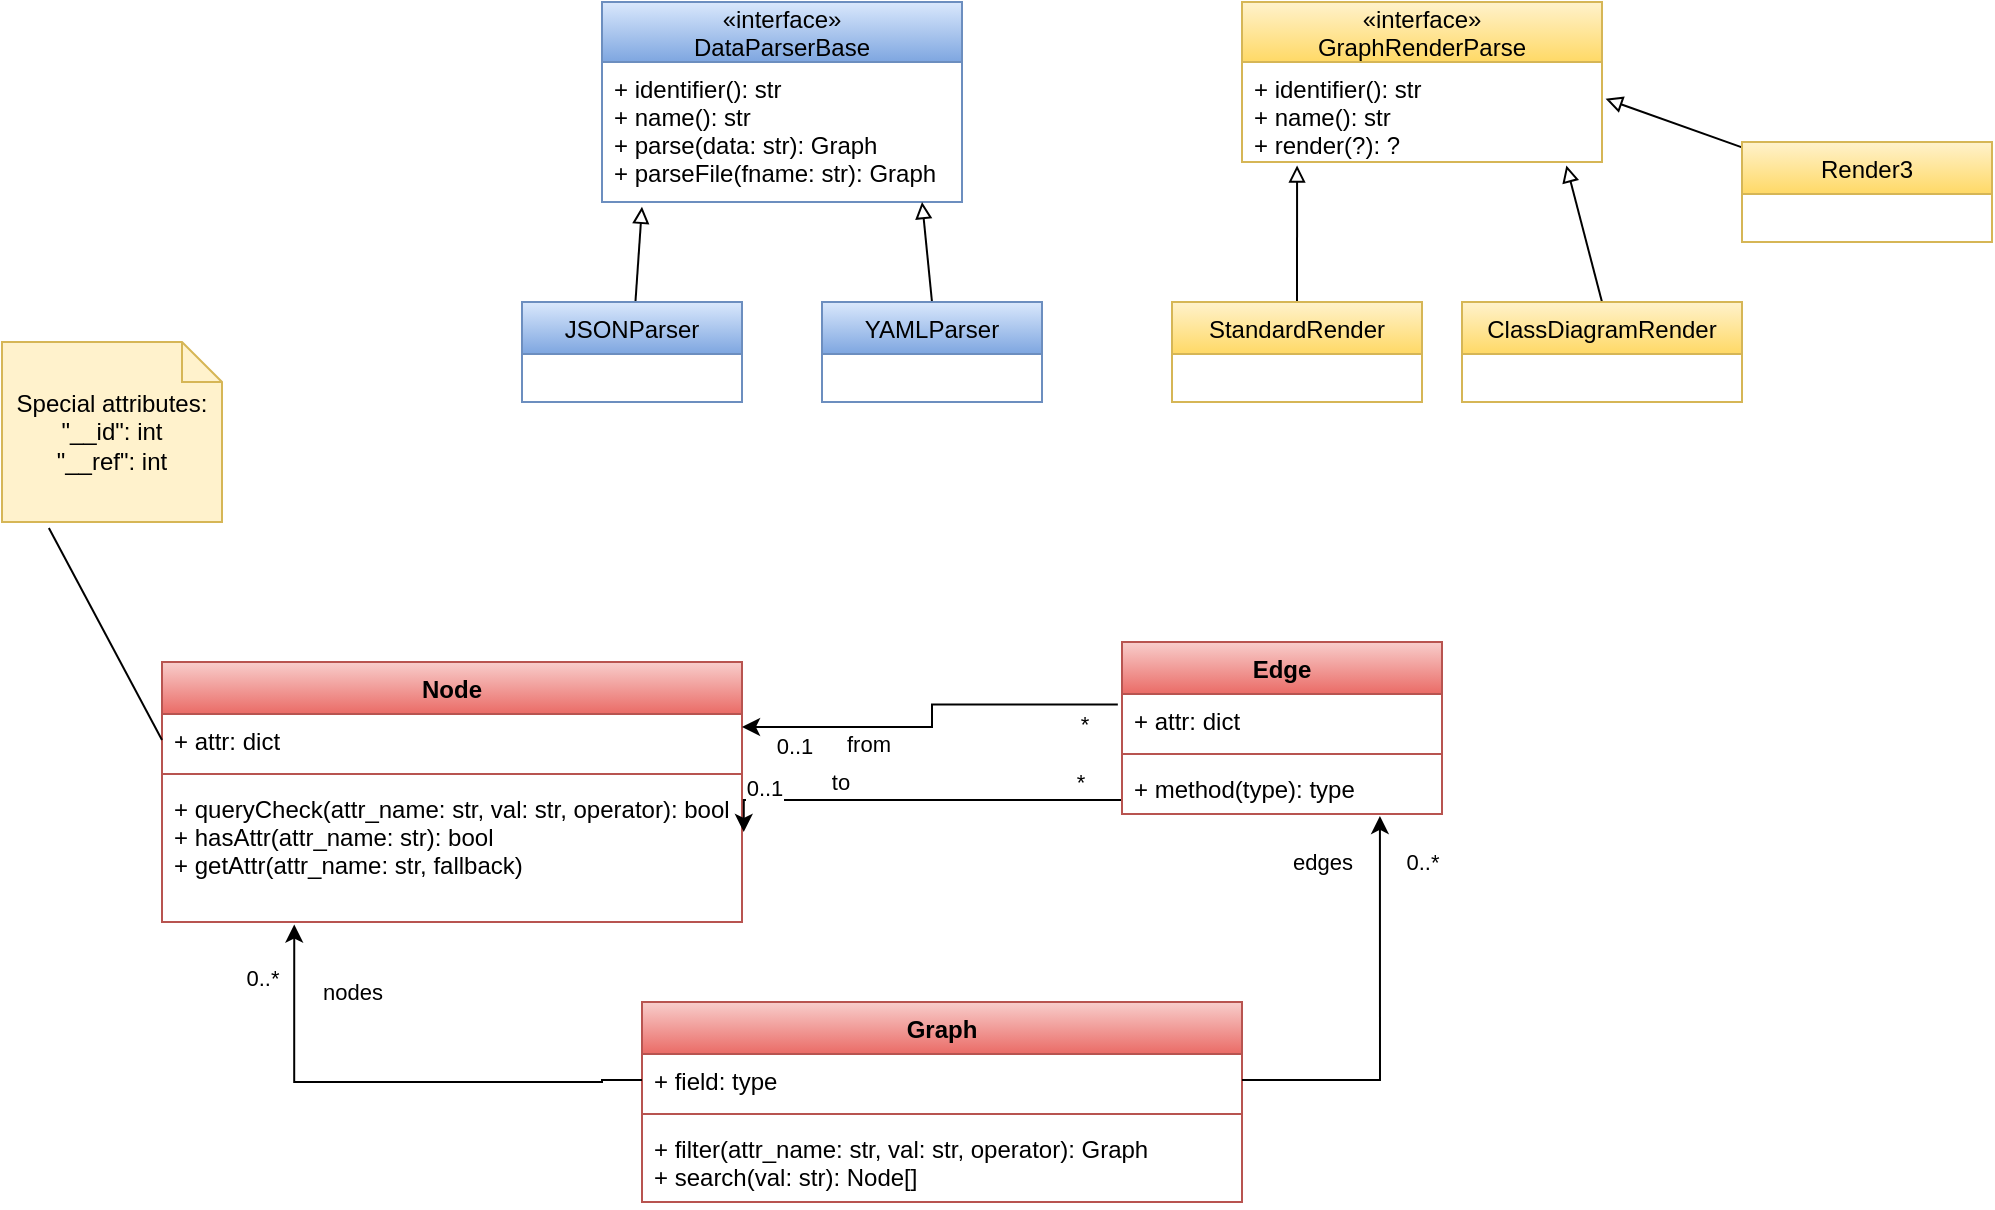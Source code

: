 <mxfile version="20.7.4" type="device"><diagram id="dN1nnGf1BwAC77GkPsfL" name="Page-1"><mxGraphModel dx="1195" dy="637" grid="1" gridSize="10" guides="1" tooltips="1" connect="1" arrows="1" fold="1" page="1" pageScale="1" pageWidth="850" pageHeight="1100" math="0" shadow="0"><root><mxCell id="0"/><mxCell id="1" parent="0"/><mxCell id="Fa0Dp9o5c_9qURV7kqs4-1" value="Node" style="swimlane;fontStyle=1;align=center;verticalAlign=top;childLayout=stackLayout;horizontal=1;startSize=26;horizontalStack=0;resizeParent=1;resizeParentMax=0;resizeLast=0;collapsible=1;marginBottom=0;fillColor=#f8cecc;strokeColor=#b85450;gradientColor=#ea6b66;" vertex="1" parent="1"><mxGeometry x="110" y="360" width="290" height="130" as="geometry"/></mxCell><mxCell id="Fa0Dp9o5c_9qURV7kqs4-2" value="+ attr: dict" style="text;strokeColor=none;fillColor=none;align=left;verticalAlign=top;spacingLeft=4;spacingRight=4;overflow=hidden;rotatable=0;points=[[0,0.5],[1,0.5]];portConstraint=eastwest;" vertex="1" parent="Fa0Dp9o5c_9qURV7kqs4-1"><mxGeometry y="26" width="290" height="26" as="geometry"/></mxCell><mxCell id="Fa0Dp9o5c_9qURV7kqs4-3" value="" style="line;strokeWidth=1;fillColor=none;align=left;verticalAlign=middle;spacingTop=-1;spacingLeft=3;spacingRight=3;rotatable=0;labelPosition=right;points=[];portConstraint=eastwest;strokeColor=inherit;" vertex="1" parent="Fa0Dp9o5c_9qURV7kqs4-1"><mxGeometry y="52" width="290" height="8" as="geometry"/></mxCell><mxCell id="Fa0Dp9o5c_9qURV7kqs4-4" value="+ queryCheck(attr_name: str, val: str, operator): bool&#10;+ hasAttr(attr_name: str): bool&#10;+ getAttr(attr_name: str, fallback)" style="text;strokeColor=none;fillColor=none;align=left;verticalAlign=top;spacingLeft=4;spacingRight=4;overflow=hidden;rotatable=0;points=[[0,0.5],[1,0.5]];portConstraint=eastwest;" vertex="1" parent="Fa0Dp9o5c_9qURV7kqs4-1"><mxGeometry y="60" width="290" height="70" as="geometry"/></mxCell><mxCell id="Fa0Dp9o5c_9qURV7kqs4-9" style="edgeStyle=orthogonalEdgeStyle;rounded=0;orthogonalLoop=1;jettySize=auto;html=1;exitX=-0.013;exitY=0.203;exitDx=0;exitDy=0;entryX=1;entryY=0.25;entryDx=0;entryDy=0;exitPerimeter=0;" edge="1" parent="1" source="Fa0Dp9o5c_9qURV7kqs4-6" target="Fa0Dp9o5c_9qURV7kqs4-1"><mxGeometry relative="1" as="geometry"><mxPoint x="380" y="350" as="targetPoint"/><Array as="points"/></mxGeometry></mxCell><mxCell id="Fa0Dp9o5c_9qURV7kqs4-13" value="0..1" style="edgeLabel;html=1;align=center;verticalAlign=middle;resizable=0;points=[];" vertex="1" connectable="0" parent="Fa0Dp9o5c_9qURV7kqs4-9"><mxGeometry x="0.904" relative="1" as="geometry"><mxPoint x="16" y="9" as="offset"/></mxGeometry></mxCell><mxCell id="Fa0Dp9o5c_9qURV7kqs4-15" value="*" style="edgeLabel;html=1;align=center;verticalAlign=middle;resizable=0;points=[];" vertex="1" connectable="0" parent="Fa0Dp9o5c_9qURV7kqs4-9"><mxGeometry x="-0.924" relative="1" as="geometry"><mxPoint x="-10" y="9" as="offset"/></mxGeometry></mxCell><mxCell id="Fa0Dp9o5c_9qURV7kqs4-43" value="from" style="edgeLabel;html=1;align=center;verticalAlign=middle;resizable=0;points=[];" vertex="1" connectable="0" parent="Fa0Dp9o5c_9qURV7kqs4-9"><mxGeometry x="0.614" y="1" relative="1" as="geometry"><mxPoint x="24" y="7" as="offset"/></mxGeometry></mxCell><mxCell id="Fa0Dp9o5c_9qURV7kqs4-11" style="edgeStyle=orthogonalEdgeStyle;rounded=0;orthogonalLoop=1;jettySize=auto;html=1;entryX=1.003;entryY=0.357;entryDx=0;entryDy=0;entryPerimeter=0;" edge="1" parent="1" source="Fa0Dp9o5c_9qURV7kqs4-5" target="Fa0Dp9o5c_9qURV7kqs4-4"><mxGeometry relative="1" as="geometry"><mxPoint x="360" y="500" as="targetPoint"/><Array as="points"><mxPoint x="530" y="429"/><mxPoint x="530" y="429"/></Array></mxGeometry></mxCell><mxCell id="Fa0Dp9o5c_9qURV7kqs4-14" value="0..1" style="edgeLabel;html=1;align=center;verticalAlign=middle;resizable=0;points=[];" vertex="1" connectable="0" parent="Fa0Dp9o5c_9qURV7kqs4-11"><mxGeometry x="0.864" y="-1" relative="1" as="geometry"><mxPoint x="11" y="-8" as="offset"/></mxGeometry></mxCell><mxCell id="Fa0Dp9o5c_9qURV7kqs4-17" value="*" style="edgeLabel;html=1;align=center;verticalAlign=middle;resizable=0;points=[];" vertex="1" connectable="0" parent="Fa0Dp9o5c_9qURV7kqs4-11"><mxGeometry x="-0.931" relative="1" as="geometry"><mxPoint x="-14" y="-9" as="offset"/></mxGeometry></mxCell><mxCell id="Fa0Dp9o5c_9qURV7kqs4-45" value="to" style="edgeLabel;html=1;align=center;verticalAlign=middle;resizable=0;points=[];" vertex="1" connectable="0" parent="Fa0Dp9o5c_9qURV7kqs4-11"><mxGeometry x="0.421" y="1" relative="1" as="geometry"><mxPoint x="4" y="-10" as="offset"/></mxGeometry></mxCell><mxCell id="Fa0Dp9o5c_9qURV7kqs4-5" value="Edge" style="swimlane;fontStyle=1;align=center;verticalAlign=top;childLayout=stackLayout;horizontal=1;startSize=26;horizontalStack=0;resizeParent=1;resizeParentMax=0;resizeLast=0;collapsible=1;marginBottom=0;fillColor=#f8cecc;gradientColor=#ea6b66;strokeColor=#b85450;" vertex="1" parent="1"><mxGeometry x="590" y="350" width="160" height="86" as="geometry"/></mxCell><mxCell id="Fa0Dp9o5c_9qURV7kqs4-6" value="+ attr: dict" style="text;align=left;verticalAlign=top;spacingLeft=4;spacingRight=4;overflow=hidden;rotatable=0;points=[[0,0.5],[1,0.5]];portConstraint=eastwest;" vertex="1" parent="Fa0Dp9o5c_9qURV7kqs4-5"><mxGeometry y="26" width="160" height="26" as="geometry"/></mxCell><mxCell id="Fa0Dp9o5c_9qURV7kqs4-7" value="" style="line;strokeWidth=1;fillColor=none;align=left;verticalAlign=middle;spacingTop=-1;spacingLeft=3;spacingRight=3;rotatable=0;labelPosition=right;points=[];portConstraint=eastwest;strokeColor=inherit;" vertex="1" parent="Fa0Dp9o5c_9qURV7kqs4-5"><mxGeometry y="52" width="160" height="8" as="geometry"/></mxCell><mxCell id="Fa0Dp9o5c_9qURV7kqs4-8" value="+ method(type): type" style="text;strokeColor=none;fillColor=none;align=left;verticalAlign=top;spacingLeft=4;spacingRight=4;overflow=hidden;rotatable=0;points=[[0,0.5],[1,0.5]];portConstraint=eastwest;" vertex="1" parent="Fa0Dp9o5c_9qURV7kqs4-5"><mxGeometry y="60" width="160" height="26" as="geometry"/></mxCell><mxCell id="Fa0Dp9o5c_9qURV7kqs4-18" value="Graph" style="swimlane;fontStyle=1;align=center;verticalAlign=top;childLayout=stackLayout;horizontal=1;startSize=26;horizontalStack=0;resizeParent=1;resizeParentMax=0;resizeLast=0;collapsible=1;marginBottom=0;fillColor=#f8cecc;gradientColor=#ea6b66;strokeColor=#b85450;" vertex="1" parent="1"><mxGeometry x="350" y="530" width="300" height="100" as="geometry"/></mxCell><mxCell id="Fa0Dp9o5c_9qURV7kqs4-19" value="+ field: type" style="text;strokeColor=none;fillColor=none;align=left;verticalAlign=top;spacingLeft=4;spacingRight=4;overflow=hidden;rotatable=0;points=[[0,0.5],[1,0.5]];portConstraint=eastwest;" vertex="1" parent="Fa0Dp9o5c_9qURV7kqs4-18"><mxGeometry y="26" width="300" height="26" as="geometry"/></mxCell><mxCell id="Fa0Dp9o5c_9qURV7kqs4-20" value="" style="line;strokeWidth=1;fillColor=none;align=left;verticalAlign=middle;spacingTop=-1;spacingLeft=3;spacingRight=3;rotatable=0;labelPosition=right;points=[];portConstraint=eastwest;strokeColor=inherit;" vertex="1" parent="Fa0Dp9o5c_9qURV7kqs4-18"><mxGeometry y="52" width="300" height="8" as="geometry"/></mxCell><mxCell id="Fa0Dp9o5c_9qURV7kqs4-21" value="+ filter(attr_name: str, val: str, operator): Graph&#10;+ search(val: str): Node[]" style="text;strokeColor=none;fillColor=none;align=left;verticalAlign=top;spacingLeft=4;spacingRight=4;overflow=hidden;rotatable=0;points=[[0,0.5],[1,0.5]];portConstraint=eastwest;" vertex="1" parent="Fa0Dp9o5c_9qURV7kqs4-18"><mxGeometry y="60" width="300" height="40" as="geometry"/></mxCell><mxCell id="Fa0Dp9o5c_9qURV7kqs4-22" style="edgeStyle=orthogonalEdgeStyle;rounded=0;orthogonalLoop=1;jettySize=auto;html=1;exitX=0;exitY=0.5;exitDx=0;exitDy=0;entryX=0.228;entryY=1.018;entryDx=0;entryDy=0;entryPerimeter=0;" edge="1" parent="1" source="Fa0Dp9o5c_9qURV7kqs4-19" target="Fa0Dp9o5c_9qURV7kqs4-4"><mxGeometry relative="1" as="geometry"><Array as="points"><mxPoint x="330" y="569"/><mxPoint x="330" y="570"/><mxPoint x="176" y="570"/></Array></mxGeometry></mxCell><mxCell id="Fa0Dp9o5c_9qURV7kqs4-26" value="0..*" style="edgeLabel;html=1;align=center;verticalAlign=middle;resizable=0;points=[];" vertex="1" connectable="0" parent="Fa0Dp9o5c_9qURV7kqs4-22"><mxGeometry x="0.788" y="-2" relative="1" as="geometry"><mxPoint x="-18" as="offset"/></mxGeometry></mxCell><mxCell id="Fa0Dp9o5c_9qURV7kqs4-27" value="nodes" style="edgeLabel;html=1;align=center;verticalAlign=middle;resizable=0;points=[];" vertex="1" connectable="0" parent="Fa0Dp9o5c_9qURV7kqs4-22"><mxGeometry x="0.339" relative="1" as="geometry"><mxPoint x="24" y="-45" as="offset"/></mxGeometry></mxCell><mxCell id="Fa0Dp9o5c_9qURV7kqs4-23" style="edgeStyle=orthogonalEdgeStyle;rounded=0;orthogonalLoop=1;jettySize=auto;html=1;exitX=1;exitY=0.5;exitDx=0;exitDy=0;entryX=0.806;entryY=1.037;entryDx=0;entryDy=0;entryPerimeter=0;" edge="1" parent="1" source="Fa0Dp9o5c_9qURV7kqs4-19" target="Fa0Dp9o5c_9qURV7kqs4-8"><mxGeometry relative="1" as="geometry"/></mxCell><mxCell id="Fa0Dp9o5c_9qURV7kqs4-25" value="0..*" style="edgeLabel;html=1;align=center;verticalAlign=middle;resizable=0;points=[];" vertex="1" connectable="0" parent="Fa0Dp9o5c_9qURV7kqs4-23"><mxGeometry x="0.827" y="1" relative="1" as="geometry"><mxPoint x="22" y="5" as="offset"/></mxGeometry></mxCell><mxCell id="Fa0Dp9o5c_9qURV7kqs4-28" value="edges" style="edgeLabel;html=1;align=center;verticalAlign=middle;resizable=0;points=[];" vertex="1" connectable="0" parent="Fa0Dp9o5c_9qURV7kqs4-23"><mxGeometry x="-0.733" relative="1" as="geometry"><mxPoint x="13" y="-109" as="offset"/></mxGeometry></mxCell><mxCell id="Fa0Dp9o5c_9qURV7kqs4-38" value="Special attributes:&lt;br&gt;&quot;__id&quot;: int&lt;br&gt;&quot;__ref&quot;: int" style="shape=note;size=20;whiteSpace=wrap;html=1;fillColor=#fff2cc;strokeColor=#d6b656;" vertex="1" parent="1"><mxGeometry x="30" y="200" width="110" height="90" as="geometry"/></mxCell><mxCell id="Fa0Dp9o5c_9qURV7kqs4-39" style="rounded=0;orthogonalLoop=1;jettySize=auto;html=1;exitX=0;exitY=0.5;exitDx=0;exitDy=0;endArrow=none;endFill=0;entryX=0.213;entryY=1.033;entryDx=0;entryDy=0;entryPerimeter=0;" edge="1" parent="1" source="Fa0Dp9o5c_9qURV7kqs4-2" target="Fa0Dp9o5c_9qURV7kqs4-38"><mxGeometry relative="1" as="geometry"/></mxCell><mxCell id="Fa0Dp9o5c_9qURV7kqs4-73" value="«interface»&#10;DataParserBase" style="swimlane;fontStyle=0;childLayout=stackLayout;horizontal=1;startSize=30;fillColor=#dae8fc;horizontalStack=0;resizeParent=1;resizeParentMax=0;resizeLast=0;collapsible=1;marginBottom=0;gradientColor=#7ea6e0;strokeColor=#6c8ebf;" vertex="1" parent="1"><mxGeometry x="330" y="30" width="180" height="100" as="geometry"><mxRectangle x="360" y="70" width="100" height="30" as="alternateBounds"/></mxGeometry></mxCell><mxCell id="Fa0Dp9o5c_9qURV7kqs4-76" value="+ identifier(): str&#10;+ name(): str&#10;+ parse(data: str): Graph&#10;+ parseFile(fname: str): Graph&#10;" style="text;strokeColor=none;fillColor=none;align=left;verticalAlign=top;spacingLeft=4;spacingRight=4;overflow=hidden;rotatable=0;points=[[0,0.5],[1,0.5]];portConstraint=eastwest;" vertex="1" parent="Fa0Dp9o5c_9qURV7kqs4-73"><mxGeometry y="30" width="180" height="70" as="geometry"/></mxCell><mxCell id="Fa0Dp9o5c_9qURV7kqs4-82" style="edgeStyle=none;rounded=0;orthogonalLoop=1;jettySize=auto;html=1;entryX=0.111;entryY=1.034;entryDx=0;entryDy=0;entryPerimeter=0;endArrow=block;endFill=0;" edge="1" parent="1" source="Fa0Dp9o5c_9qURV7kqs4-78" target="Fa0Dp9o5c_9qURV7kqs4-76"><mxGeometry relative="1" as="geometry"/></mxCell><mxCell id="Fa0Dp9o5c_9qURV7kqs4-78" value="JSONParser" style="swimlane;fontStyle=0;childLayout=stackLayout;horizontal=1;startSize=26;fillColor=#dae8fc;horizontalStack=0;resizeParent=1;resizeParentMax=0;resizeLast=0;collapsible=1;marginBottom=0;gradientColor=#7ea6e0;strokeColor=#6c8ebf;" vertex="1" parent="1"><mxGeometry x="290" y="180" width="110" height="50" as="geometry"/></mxCell><mxCell id="Fa0Dp9o5c_9qURV7kqs4-84" style="edgeStyle=none;rounded=0;orthogonalLoop=1;jettySize=auto;html=1;exitX=0.5;exitY=0;exitDx=0;exitDy=0;entryX=0.889;entryY=1;entryDx=0;entryDy=0;entryPerimeter=0;endArrow=block;endFill=0;" edge="1" parent="1" source="Fa0Dp9o5c_9qURV7kqs4-83" target="Fa0Dp9o5c_9qURV7kqs4-76"><mxGeometry relative="1" as="geometry"/></mxCell><mxCell id="Fa0Dp9o5c_9qURV7kqs4-83" value="YAMLParser" style="swimlane;fontStyle=0;childLayout=stackLayout;horizontal=1;startSize=26;fillColor=#dae8fc;horizontalStack=0;resizeParent=1;resizeParentMax=0;resizeLast=0;collapsible=1;marginBottom=0;gradientColor=#7ea6e0;strokeColor=#6c8ebf;" vertex="1" parent="1"><mxGeometry x="440" y="180" width="110" height="50" as="geometry"/></mxCell><mxCell id="Fa0Dp9o5c_9qURV7kqs4-85" value="«interface»&#10;GraphRenderParse" style="swimlane;fontStyle=0;childLayout=stackLayout;horizontal=1;startSize=30;fillColor=#fff2cc;horizontalStack=0;resizeParent=1;resizeParentMax=0;resizeLast=0;collapsible=1;marginBottom=0;gradientColor=#ffd966;strokeColor=#d6b656;" vertex="1" parent="1"><mxGeometry x="650" y="30" width="180" height="80" as="geometry"><mxRectangle x="360" y="70" width="100" height="30" as="alternateBounds"/></mxGeometry></mxCell><mxCell id="Fa0Dp9o5c_9qURV7kqs4-86" value="+ identifier(): str&#10;+ name(): str&#10;+ render(?): ?&#10;" style="text;strokeColor=none;fillColor=none;align=left;verticalAlign=top;spacingLeft=4;spacingRight=4;overflow=hidden;rotatable=0;points=[[0,0.5],[1,0.5]];portConstraint=eastwest;" vertex="1" parent="Fa0Dp9o5c_9qURV7kqs4-85"><mxGeometry y="30" width="180" height="50" as="geometry"/></mxCell><mxCell id="Fa0Dp9o5c_9qURV7kqs4-87" style="edgeStyle=none;rounded=0;orthogonalLoop=1;jettySize=auto;html=1;exitX=0.5;exitY=1;exitDx=0;exitDy=0;endArrow=block;endFill=0;" edge="1" parent="Fa0Dp9o5c_9qURV7kqs4-85" source="Fa0Dp9o5c_9qURV7kqs4-85" target="Fa0Dp9o5c_9qURV7kqs4-86"><mxGeometry relative="1" as="geometry"/></mxCell><mxCell id="Fa0Dp9o5c_9qURV7kqs4-89" style="edgeStyle=none;rounded=0;orthogonalLoop=1;jettySize=auto;html=1;exitX=0.5;exitY=0;exitDx=0;exitDy=0;entryX=0.153;entryY=1.034;entryDx=0;entryDy=0;entryPerimeter=0;endArrow=block;endFill=0;" edge="1" parent="1" source="Fa0Dp9o5c_9qURV7kqs4-88" target="Fa0Dp9o5c_9qURV7kqs4-86"><mxGeometry relative="1" as="geometry"/></mxCell><mxCell id="Fa0Dp9o5c_9qURV7kqs4-88" value="StandardRender" style="swimlane;fontStyle=0;childLayout=stackLayout;horizontal=1;startSize=26;fillColor=#fff2cc;horizontalStack=0;resizeParent=1;resizeParentMax=0;resizeLast=0;collapsible=1;marginBottom=0;gradientColor=#ffd966;strokeColor=#d6b656;" vertex="1" parent="1"><mxGeometry x="615" y="180" width="125" height="50" as="geometry"/></mxCell><mxCell id="Fa0Dp9o5c_9qURV7kqs4-91" style="edgeStyle=none;rounded=0;orthogonalLoop=1;jettySize=auto;html=1;exitX=0.5;exitY=0;exitDx=0;exitDy=0;entryX=0.901;entryY=1.034;entryDx=0;entryDy=0;entryPerimeter=0;endArrow=block;endFill=0;" edge="1" parent="1" source="Fa0Dp9o5c_9qURV7kqs4-90" target="Fa0Dp9o5c_9qURV7kqs4-86"><mxGeometry relative="1" as="geometry"/></mxCell><mxCell id="Fa0Dp9o5c_9qURV7kqs4-90" value="ClassDiagramRender" style="swimlane;fontStyle=0;childLayout=stackLayout;horizontal=1;startSize=26;fillColor=#fff2cc;horizontalStack=0;resizeParent=1;resizeParentMax=0;resizeLast=0;collapsible=1;marginBottom=0;gradientColor=#ffd966;strokeColor=#d6b656;" vertex="1" parent="1"><mxGeometry x="760" y="180" width="140" height="50" as="geometry"/></mxCell><mxCell id="Fa0Dp9o5c_9qURV7kqs4-93" style="edgeStyle=none;rounded=0;orthogonalLoop=1;jettySize=auto;html=1;entryX=1.01;entryY=0.368;entryDx=0;entryDy=0;entryPerimeter=0;endArrow=block;endFill=0;" edge="1" parent="1" source="Fa0Dp9o5c_9qURV7kqs4-92" target="Fa0Dp9o5c_9qURV7kqs4-86"><mxGeometry relative="1" as="geometry"/></mxCell><mxCell id="Fa0Dp9o5c_9qURV7kqs4-92" value="Render3" style="swimlane;fontStyle=0;childLayout=stackLayout;horizontal=1;startSize=26;fillColor=#fff2cc;horizontalStack=0;resizeParent=1;resizeParentMax=0;resizeLast=0;collapsible=1;marginBottom=0;gradientColor=#ffd966;strokeColor=#d6b656;" vertex="1" parent="1"><mxGeometry x="900" y="100" width="125" height="50" as="geometry"/></mxCell></root></mxGraphModel></diagram></mxfile>